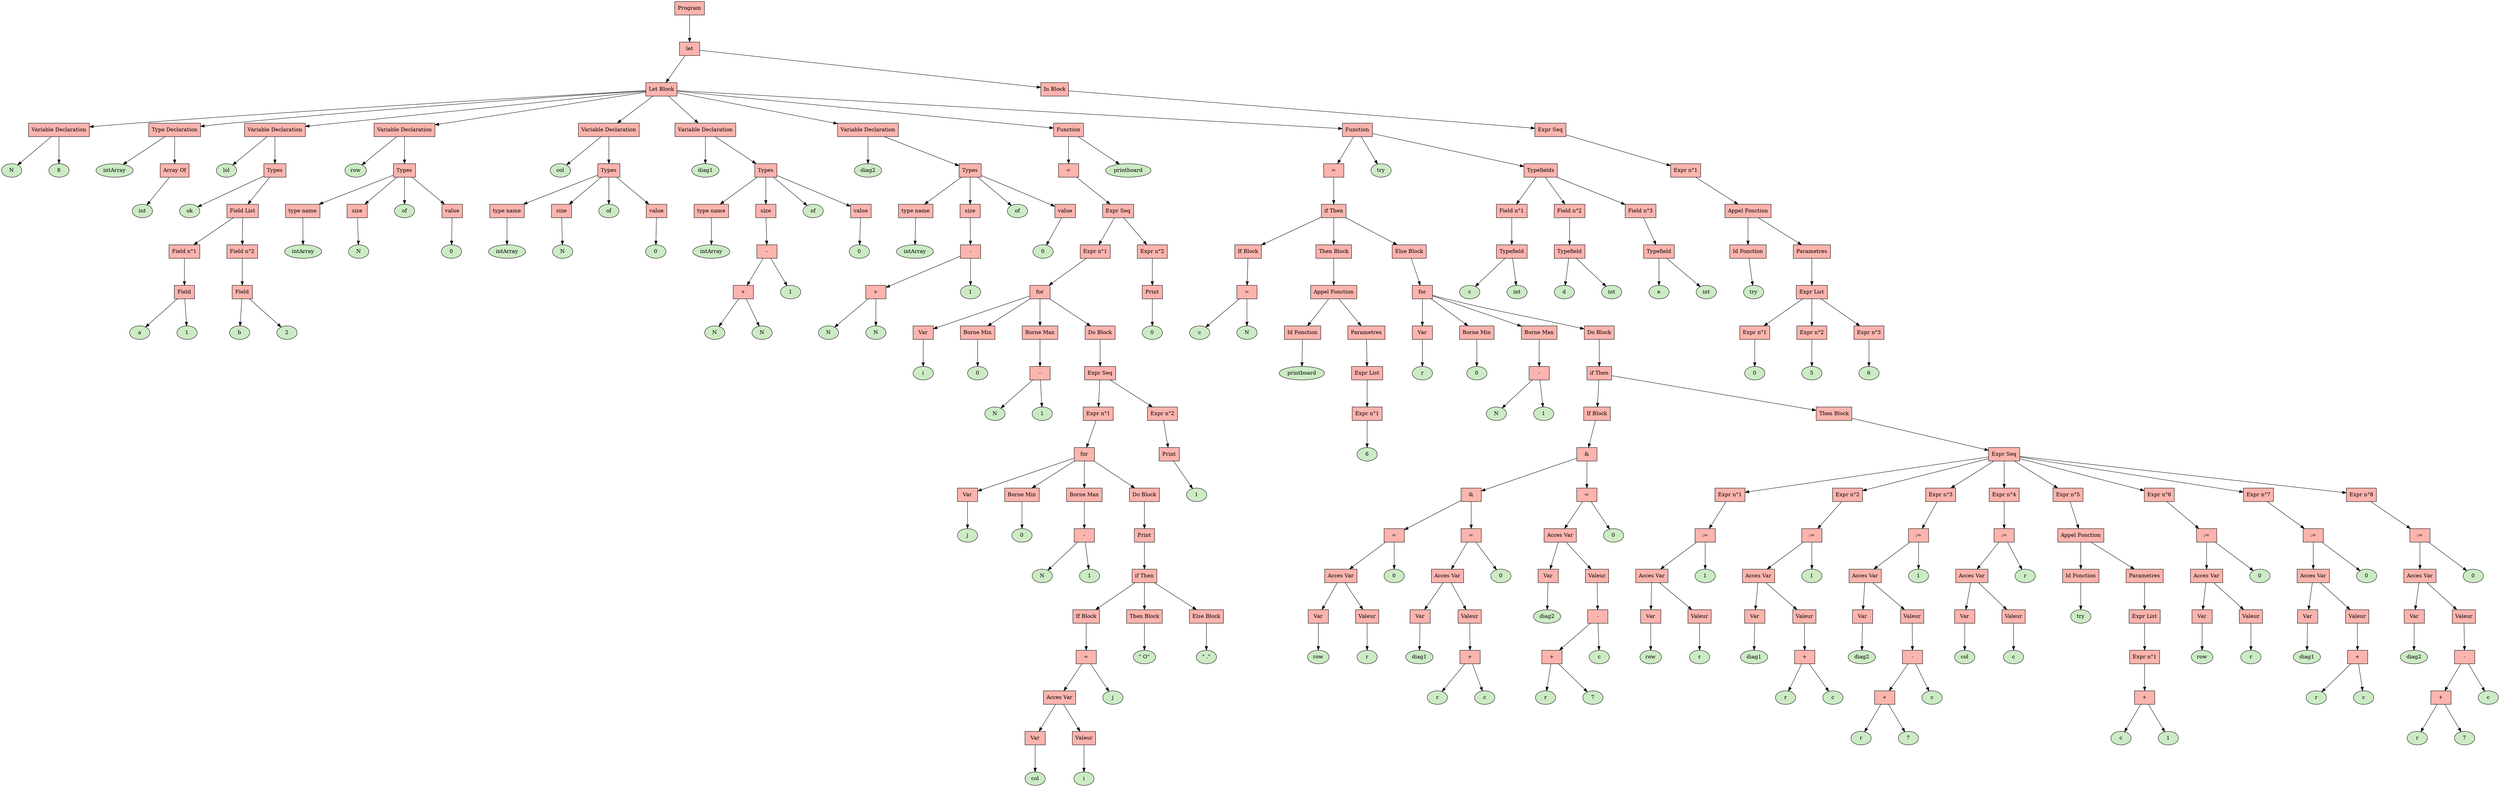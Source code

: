 digraph "ast"{

	nodesep=1;
	ranksep=1;

	N0 [label="Program", shape="box", fillcolor="#fbb4ae", style=filled];
	N1 [label="let", shape="box", fillcolor="#fbb4ae", style=filled];
	N2 [label="Let Block", shape="box", fillcolor="#fbb4ae", style=filled];
	N3 [label="Variable Declaration", shape="box", fillcolor="#fbb4ae", style=filled];
	N4 [label="N", shape="oval", fillcolor="#ccebc5", style=filled];
	N5 [label="8", shape="oval", fillcolor="#ccebc5", style=filled];
	N6 [label="Type Declaration", shape="box", fillcolor="#fbb4ae", style=filled];
	N7 [label="intArray", shape="oval", fillcolor="#ccebc5", style=filled];
	N9 [label="int", shape="oval", fillcolor="#ccebc5", style=filled];
	N8 [label="Array Of", shape="box", fillcolor="#fbb4ae", style=filled];
	N10 [label="Variable Declaration", shape="box", fillcolor="#fbb4ae", style=filled];
	N11 [label="lol", shape="oval", fillcolor="#ccebc5", style=filled];
	N12 [label="Types", shape="box", fillcolor="#fbb4ae", style=filled];
	N13 [label="ok", shape="oval", fillcolor="#ccebc5", style=filled];
	N14 [label="Field List", shape="box", fillcolor="#fbb4ae", style=filled];
	N15 [label="Field", shape="box", fillcolor="#fbb4ae", style=filled];
	N16 [label="a", shape="oval", fillcolor="#ccebc5", style=filled];
	N17 [label="1", shape="oval", fillcolor="#ccebc5", style=filled];
	N18 [label="Field n°1", shape="box", fillcolor="#fbb4ae", style=filled];
	N19 [label="Field", shape="box", fillcolor="#fbb4ae", style=filled];
	N20 [label="b", shape="oval", fillcolor="#ccebc5", style=filled];
	N21 [label="2", shape="oval", fillcolor="#ccebc5", style=filled];
	N22 [label="Field n°2", shape="box", fillcolor="#fbb4ae", style=filled];
	N23 [label="Variable Declaration", shape="box", fillcolor="#fbb4ae", style=filled];
	N24 [label="row", shape="oval", fillcolor="#ccebc5", style=filled];
	N25 [label="Types", shape="box", fillcolor="#fbb4ae", style=filled];
	N26 [label="intArray", shape="oval", fillcolor="#ccebc5", style=filled];
	N27 [label="type name", shape="box", fillcolor="#fbb4ae", style=filled];
	N30 [label="N", shape="oval", fillcolor="#ccebc5", style=filled];
	N28 [label="size", shape="box", fillcolor="#fbb4ae", style=filled];
	N31 [label="of", shape="oval", fillcolor="#ccebc5", style=filled];
	N29 [label="value", shape="box", fillcolor="#fbb4ae", style=filled];
	N32 [label="0", shape="oval", fillcolor="#ccebc5", style=filled];
	N33 [label="Variable Declaration", shape="box", fillcolor="#fbb4ae", style=filled];
	N34 [label="col", shape="oval", fillcolor="#ccebc5", style=filled];
	N35 [label="Types", shape="box", fillcolor="#fbb4ae", style=filled];
	N36 [label="intArray", shape="oval", fillcolor="#ccebc5", style=filled];
	N37 [label="type name", shape="box", fillcolor="#fbb4ae", style=filled];
	N40 [label="N", shape="oval", fillcolor="#ccebc5", style=filled];
	N38 [label="size", shape="box", fillcolor="#fbb4ae", style=filled];
	N41 [label="of", shape="oval", fillcolor="#ccebc5", style=filled];
	N39 [label="value", shape="box", fillcolor="#fbb4ae", style=filled];
	N42 [label="0", shape="oval", fillcolor="#ccebc5", style=filled];
	N43 [label="Variable Declaration", shape="box", fillcolor="#fbb4ae", style=filled];
	N44 [label="diag1", shape="oval", fillcolor="#ccebc5", style=filled];
	N45 [label="Types", shape="box", fillcolor="#fbb4ae", style=filled];
	N46 [label="intArray", shape="oval", fillcolor="#ccebc5", style=filled];
	N47 [label="type name", shape="box", fillcolor="#fbb4ae", style=filled];
	N52 [label="N", shape="oval", fillcolor="#ccebc5", style=filled];
	N53 [label="N", shape="oval", fillcolor="#ccebc5", style=filled];
	N51 [label="+", shape="box", fillcolor="#fbb4ae", style=filled];
	N54 [label="1", shape="oval", fillcolor="#ccebc5", style=filled];
	N50 [label="-", shape="box", fillcolor="#fbb4ae", style=filled];
	N48 [label="size", shape="box", fillcolor="#fbb4ae", style=filled];
	N55 [label="of", shape="oval", fillcolor="#ccebc5", style=filled];
	N49 [label="value", shape="box", fillcolor="#fbb4ae", style=filled];
	N56 [label="0", shape="oval", fillcolor="#ccebc5", style=filled];
	N57 [label="Variable Declaration", shape="box", fillcolor="#fbb4ae", style=filled];
	N58 [label="diag2", shape="oval", fillcolor="#ccebc5", style=filled];
	N59 [label="Types", shape="box", fillcolor="#fbb4ae", style=filled];
	N60 [label="intArray", shape="oval", fillcolor="#ccebc5", style=filled];
	N61 [label="type name", shape="box", fillcolor="#fbb4ae", style=filled];
	N66 [label="N", shape="oval", fillcolor="#ccebc5", style=filled];
	N67 [label="N", shape="oval", fillcolor="#ccebc5", style=filled];
	N65 [label="+", shape="box", fillcolor="#fbb4ae", style=filled];
	N68 [label="1", shape="oval", fillcolor="#ccebc5", style=filled];
	N64 [label="-", shape="box", fillcolor="#fbb4ae", style=filled];
	N62 [label="size", shape="box", fillcolor="#fbb4ae", style=filled];
	N69 [label="of", shape="oval", fillcolor="#ccebc5", style=filled];
	N63 [label="value", shape="box", fillcolor="#fbb4ae", style=filled];
	N70 [label="0", shape="oval", fillcolor="#ccebc5", style=filled];
	N71 [label="Function", shape="box", fillcolor="#fbb4ae", style=filled];
	N72 [label="=", shape="box", fillcolor="#fbb4ae", style=filled];
	N73 [label="Expr Seq", shape="box", fillcolor="#fbb4ae", style=filled];
	N80 [label="0", shape="oval", fillcolor="#ccebc5", style=filled];
	N82 [label="N", shape="oval", fillcolor="#ccebc5", style=filled];
	N83 [label="1", shape="oval", fillcolor="#ccebc5", style=filled];
	N81 [label="-", shape="box", fillcolor="#fbb4ae", style=filled];
	N84 [label="Expr Seq", shape="box", fillcolor="#fbb4ae", style=filled];
	N91 [label="0", shape="oval", fillcolor="#ccebc5", style=filled];
	N93 [label="N", shape="oval", fillcolor="#ccebc5", style=filled];
	N94 [label="1", shape="oval", fillcolor="#ccebc5", style=filled];
	N92 [label="-", shape="box", fillcolor="#fbb4ae", style=filled];
	N96 [label="if Then", shape="box", fillcolor="#fbb4ae", style=filled];
	N97 [label="If Block", shape="box", fillcolor="#fbb4ae", style=filled];
	N98 [label="Then Block", shape="box", fillcolor="#fbb4ae", style=filled];
	N100 [label="Acces Var", shape="box", fillcolor="#fbb4ae", style=filled];
	N101 [label="col", shape="oval", fillcolor="#ccebc5", style=filled];
	N102 [label="Var", shape="box", fillcolor="#fbb4ae", style=filled];
	N103 [label="Valeur", shape="box", fillcolor="#fbb4ae", style=filled];
	N104 [label="i", shape="oval", fillcolor="#ccebc5", style=filled];
	N105 [label="j", shape="oval", fillcolor="#ccebc5", style=filled];
	N99 [label="=", shape="box", fillcolor="#fbb4ae", style=filled];
	N106 [label="\" O\"", shape="oval", fillcolor="#ccebc5", style=filled];
	N107 [label="Else Block", shape="box", fillcolor="#fbb4ae", style=filled];
	N108 [label="\" .\"", shape="oval", fillcolor="#ccebc5", style=filled];
	N95 [label="Print", shape="box", fillcolor="#fbb4ae", style=filled];
	N85 [label="for", shape="box", fillcolor="#fbb4ae", style=filled];
	N90 [label="Var", shape="box", fillcolor="#fbb4ae", style=filled];
	N86 [label="j", shape="oval", fillcolor="#ccebc5", style=filled];
	N87 [label="Borne Min", shape="box", fillcolor="#fbb4ae", style=filled];
	N88 [label="Borne Max", shape="box", fillcolor="#fbb4ae", style=filled];
	N89 [label="Do Block", shape="box", fillcolor="#fbb4ae", style=filled];
	N109 [label="Expr n°1", shape="box", fillcolor="#fbb4ae", style=filled];
	N111 [label="1", shape="oval", fillcolor="#ccebc5", style=filled];
	N110 [label="Print", shape="box", fillcolor="#fbb4ae", style=filled];
	N112 [label="Expr n°2", shape="box", fillcolor="#fbb4ae", style=filled];
	N74 [label="for", shape="box", fillcolor="#fbb4ae", style=filled];
	N79 [label="Var", shape="box", fillcolor="#fbb4ae", style=filled];
	N75 [label="i", shape="oval", fillcolor="#ccebc5", style=filled];
	N76 [label="Borne Min", shape="box", fillcolor="#fbb4ae", style=filled];
	N77 [label="Borne Max", shape="box", fillcolor="#fbb4ae", style=filled];
	N78 [label="Do Block", shape="box", fillcolor="#fbb4ae", style=filled];
	N113 [label="Expr n°1", shape="box", fillcolor="#fbb4ae", style=filled];
	N115 [label="0", shape="oval", fillcolor="#ccebc5", style=filled];
	N114 [label="Print", shape="box", fillcolor="#fbb4ae", style=filled];
	N116 [label="Expr n°2", shape="box", fillcolor="#fbb4ae", style=filled];
	N117 [label="printboard", shape="oval", fillcolor="#ccebc5", style=filled];
	N118 [label="Function", shape="box", fillcolor="#fbb4ae", style=filled];
	N119 [label="=", shape="box", fillcolor="#fbb4ae", style=filled];
	N120 [label="if Then", shape="box", fillcolor="#fbb4ae", style=filled];
	N121 [label="If Block", shape="box", fillcolor="#fbb4ae", style=filled];
	N122 [label="Then Block", shape="box", fillcolor="#fbb4ae", style=filled];
	N124 [label="c", shape="oval", fillcolor="#ccebc5", style=filled];
	N125 [label="N", shape="oval", fillcolor="#ccebc5", style=filled];
	N123 [label="=", shape="box", fillcolor="#fbb4ae", style=filled];
	N126 [label="Appel Fonction", shape="box", fillcolor="#fbb4ae", style=filled];
	N127 [label="printboard", shape="oval", fillcolor="#ccebc5", style=filled];
	N128 [label="Id Fonction", shape="box", fillcolor="#fbb4ae", style=filled];
	N129 [label="Parametres", shape="box", fillcolor="#fbb4ae", style=filled];
	N130 [label="Expr List", shape="box", fillcolor="#fbb4ae", style=filled];
	N131 [label="6", shape="oval", fillcolor="#ccebc5", style=filled];
	N132 [label="Expr n°1", shape="box", fillcolor="#fbb4ae", style=filled];
	N133 [label="Else Block", shape="box", fillcolor="#fbb4ae", style=filled];
	N140 [label="0", shape="oval", fillcolor="#ccebc5", style=filled];
	N142 [label="N", shape="oval", fillcolor="#ccebc5", style=filled];
	N143 [label="1", shape="oval", fillcolor="#ccebc5", style=filled];
	N141 [label="-", shape="box", fillcolor="#fbb4ae", style=filled];
	N144 [label="if Then", shape="box", fillcolor="#fbb4ae", style=filled];
	N145 [label="If Block", shape="box", fillcolor="#fbb4ae", style=filled];
	N146 [label="Then Block", shape="box", fillcolor="#fbb4ae", style=filled];
	N150 [label="Acces Var", shape="box", fillcolor="#fbb4ae", style=filled];
	N151 [label="row", shape="oval", fillcolor="#ccebc5", style=filled];
	N152 [label="Var", shape="box", fillcolor="#fbb4ae", style=filled];
	N153 [label="Valeur", shape="box", fillcolor="#fbb4ae", style=filled];
	N154 [label="r", shape="oval", fillcolor="#ccebc5", style=filled];
	N155 [label="0", shape="oval", fillcolor="#ccebc5", style=filled];
	N149 [label="=", shape="box", fillcolor="#fbb4ae", style=filled];
	N157 [label="Acces Var", shape="box", fillcolor="#fbb4ae", style=filled];
	N158 [label="diag1", shape="oval", fillcolor="#ccebc5", style=filled];
	N159 [label="Var", shape="box", fillcolor="#fbb4ae", style=filled];
	N160 [label="Valeur", shape="box", fillcolor="#fbb4ae", style=filled];
	N162 [label="r", shape="oval", fillcolor="#ccebc5", style=filled];
	N163 [label="c", shape="oval", fillcolor="#ccebc5", style=filled];
	N161 [label="+", shape="box", fillcolor="#fbb4ae", style=filled];
	N164 [label="0", shape="oval", fillcolor="#ccebc5", style=filled];
	N156 [label="=", shape="box", fillcolor="#fbb4ae", style=filled];
	N148 [label="&", shape="box", fillcolor="#fbb4ae", style=filled];
	N166 [label="Acces Var", shape="box", fillcolor="#fbb4ae", style=filled];
	N167 [label="diag2", shape="oval", fillcolor="#ccebc5", style=filled];
	N168 [label="Var", shape="box", fillcolor="#fbb4ae", style=filled];
	N169 [label="Valeur", shape="box", fillcolor="#fbb4ae", style=filled];
	N172 [label="r", shape="oval", fillcolor="#ccebc5", style=filled];
	N173 [label="7", shape="oval", fillcolor="#ccebc5", style=filled];
	N171 [label="+", shape="box", fillcolor="#fbb4ae", style=filled];
	N174 [label="c", shape="oval", fillcolor="#ccebc5", style=filled];
	N170 [label="-", shape="box", fillcolor="#fbb4ae", style=filled];
	N175 [label="0", shape="oval", fillcolor="#ccebc5", style=filled];
	N165 [label="=", shape="box", fillcolor="#fbb4ae", style=filled];
	N147 [label="&", shape="box", fillcolor="#fbb4ae", style=filled];
	N176 [label="Expr Seq", shape="box", fillcolor="#fbb4ae", style=filled];
	N178 [label="Acces Var", shape="box", fillcolor="#fbb4ae", style=filled];
	N179 [label="row", shape="oval", fillcolor="#ccebc5", style=filled];
	N180 [label="Var", shape="box", fillcolor="#fbb4ae", style=filled];
	N181 [label="Valeur", shape="box", fillcolor="#fbb4ae", style=filled];
	N182 [label="r", shape="oval", fillcolor="#ccebc5", style=filled];
	N183 [label="1", shape="oval", fillcolor="#ccebc5", style=filled];
	N177 [label=":=", shape="box", fillcolor="#fbb4ae", style=filled];
	N184 [label="Expr n°1", shape="box", fillcolor="#fbb4ae", style=filled];
	N186 [label="Acces Var", shape="box", fillcolor="#fbb4ae", style=filled];
	N187 [label="diag1", shape="oval", fillcolor="#ccebc5", style=filled];
	N188 [label="Var", shape="box", fillcolor="#fbb4ae", style=filled];
	N189 [label="Valeur", shape="box", fillcolor="#fbb4ae", style=filled];
	N191 [label="r", shape="oval", fillcolor="#ccebc5", style=filled];
	N192 [label="c", shape="oval", fillcolor="#ccebc5", style=filled];
	N190 [label="+", shape="box", fillcolor="#fbb4ae", style=filled];
	N193 [label="1", shape="oval", fillcolor="#ccebc5", style=filled];
	N185 [label=":=", shape="box", fillcolor="#fbb4ae", style=filled];
	N194 [label="Expr n°2", shape="box", fillcolor="#fbb4ae", style=filled];
	N196 [label="Acces Var", shape="box", fillcolor="#fbb4ae", style=filled];
	N197 [label="diag2", shape="oval", fillcolor="#ccebc5", style=filled];
	N198 [label="Var", shape="box", fillcolor="#fbb4ae", style=filled];
	N199 [label="Valeur", shape="box", fillcolor="#fbb4ae", style=filled];
	N202 [label="r", shape="oval", fillcolor="#ccebc5", style=filled];
	N203 [label="7", shape="oval", fillcolor="#ccebc5", style=filled];
	N201 [label="+", shape="box", fillcolor="#fbb4ae", style=filled];
	N204 [label="c", shape="oval", fillcolor="#ccebc5", style=filled];
	N200 [label="-", shape="box", fillcolor="#fbb4ae", style=filled];
	N205 [label="1", shape="oval", fillcolor="#ccebc5", style=filled];
	N195 [label=":=", shape="box", fillcolor="#fbb4ae", style=filled];
	N206 [label="Expr n°3", shape="box", fillcolor="#fbb4ae", style=filled];
	N208 [label="Acces Var", shape="box", fillcolor="#fbb4ae", style=filled];
	N209 [label="col", shape="oval", fillcolor="#ccebc5", style=filled];
	N210 [label="Var", shape="box", fillcolor="#fbb4ae", style=filled];
	N211 [label="Valeur", shape="box", fillcolor="#fbb4ae", style=filled];
	N212 [label="c", shape="oval", fillcolor="#ccebc5", style=filled];
	N213 [label="r", shape="oval", fillcolor="#ccebc5", style=filled];
	N207 [label=":=", shape="box", fillcolor="#fbb4ae", style=filled];
	N214 [label="Expr n°4", shape="box", fillcolor="#fbb4ae", style=filled];
	N215 [label="Appel Fonction", shape="box", fillcolor="#fbb4ae", style=filled];
	N216 [label="try", shape="oval", fillcolor="#ccebc5", style=filled];
	N217 [label="Id Fonction", shape="box", fillcolor="#fbb4ae", style=filled];
	N218 [label="Parametres", shape="box", fillcolor="#fbb4ae", style=filled];
	N219 [label="Expr List", shape="box", fillcolor="#fbb4ae", style=filled];
	N221 [label="c", shape="oval", fillcolor="#ccebc5", style=filled];
	N222 [label="1", shape="oval", fillcolor="#ccebc5", style=filled];
	N220 [label="+", shape="box", fillcolor="#fbb4ae", style=filled];
	N223 [label="Expr n°1", shape="box", fillcolor="#fbb4ae", style=filled];
	N224 [label="Expr n°5", shape="box", fillcolor="#fbb4ae", style=filled];
	N226 [label="Acces Var", shape="box", fillcolor="#fbb4ae", style=filled];
	N227 [label="row", shape="oval", fillcolor="#ccebc5", style=filled];
	N228 [label="Var", shape="box", fillcolor="#fbb4ae", style=filled];
	N229 [label="Valeur", shape="box", fillcolor="#fbb4ae", style=filled];
	N230 [label="r", shape="oval", fillcolor="#ccebc5", style=filled];
	N231 [label="0", shape="oval", fillcolor="#ccebc5", style=filled];
	N225 [label=":=", shape="box", fillcolor="#fbb4ae", style=filled];
	N232 [label="Expr n°6", shape="box", fillcolor="#fbb4ae", style=filled];
	N234 [label="Acces Var", shape="box", fillcolor="#fbb4ae", style=filled];
	N235 [label="diag1", shape="oval", fillcolor="#ccebc5", style=filled];
	N236 [label="Var", shape="box", fillcolor="#fbb4ae", style=filled];
	N237 [label="Valeur", shape="box", fillcolor="#fbb4ae", style=filled];
	N239 [label="r", shape="oval", fillcolor="#ccebc5", style=filled];
	N240 [label="c", shape="oval", fillcolor="#ccebc5", style=filled];
	N238 [label="+", shape="box", fillcolor="#fbb4ae", style=filled];
	N241 [label="0", shape="oval", fillcolor="#ccebc5", style=filled];
	N233 [label=":=", shape="box", fillcolor="#fbb4ae", style=filled];
	N242 [label="Expr n°7", shape="box", fillcolor="#fbb4ae", style=filled];
	N244 [label="Acces Var", shape="box", fillcolor="#fbb4ae", style=filled];
	N245 [label="diag2", shape="oval", fillcolor="#ccebc5", style=filled];
	N246 [label="Var", shape="box", fillcolor="#fbb4ae", style=filled];
	N247 [label="Valeur", shape="box", fillcolor="#fbb4ae", style=filled];
	N250 [label="r", shape="oval", fillcolor="#ccebc5", style=filled];
	N251 [label="7", shape="oval", fillcolor="#ccebc5", style=filled];
	N249 [label="+", shape="box", fillcolor="#fbb4ae", style=filled];
	N252 [label="c", shape="oval", fillcolor="#ccebc5", style=filled];
	N248 [label="-", shape="box", fillcolor="#fbb4ae", style=filled];
	N253 [label="0", shape="oval", fillcolor="#ccebc5", style=filled];
	N243 [label=":=", shape="box", fillcolor="#fbb4ae", style=filled];
	N254 [label="Expr n°8", shape="box", fillcolor="#fbb4ae", style=filled];
	N134 [label="for", shape="box", fillcolor="#fbb4ae", style=filled];
	N139 [label="Var", shape="box", fillcolor="#fbb4ae", style=filled];
	N135 [label="r", shape="oval", fillcolor="#ccebc5", style=filled];
	N136 [label="Borne Min", shape="box", fillcolor="#fbb4ae", style=filled];
	N137 [label="Borne Max", shape="box", fillcolor="#fbb4ae", style=filled];
	N138 [label="Do Block", shape="box", fillcolor="#fbb4ae", style=filled];
	N255 [label="try", shape="oval", fillcolor="#ccebc5", style=filled];
	N256 [label="Typefields", shape="box", fillcolor="#fbb4ae", style=filled];
	N257 [label="Typefield", shape="box", fillcolor="#fbb4ae", style=filled];
	N258 [label="c", shape="oval", fillcolor="#ccebc5", style=filled];
	N259 [label="int", shape="oval", fillcolor="#ccebc5", style=filled];
	N260 [label="Field n°1", shape="box", fillcolor="#fbb4ae", style=filled];
	N261 [label="Typefield", shape="box", fillcolor="#fbb4ae", style=filled];
	N262 [label="d", shape="oval", fillcolor="#ccebc5", style=filled];
	N263 [label="int", shape="oval", fillcolor="#ccebc5", style=filled];
	N264 [label="Field n°2", shape="box", fillcolor="#fbb4ae", style=filled];
	N265 [label="Typefield", shape="box", fillcolor="#fbb4ae", style=filled];
	N266 [label="e", shape="oval", fillcolor="#ccebc5", style=filled];
	N267 [label="int", shape="oval", fillcolor="#ccebc5", style=filled];
	N268 [label="Field n°3", shape="box", fillcolor="#fbb4ae", style=filled];
	N269 [label="In Block", shape="box", fillcolor="#fbb4ae", style=filled];
	N270 [label="Expr Seq", shape="box", fillcolor="#fbb4ae", style=filled];
	N271 [label="Appel Fonction", shape="box", fillcolor="#fbb4ae", style=filled];
	N272 [label="try", shape="oval", fillcolor="#ccebc5", style=filled];
	N273 [label="Id Fonction", shape="box", fillcolor="#fbb4ae", style=filled];
	N274 [label="Parametres", shape="box", fillcolor="#fbb4ae", style=filled];
	N275 [label="Expr List", shape="box", fillcolor="#fbb4ae", style=filled];
	N276 [label="0", shape="oval", fillcolor="#ccebc5", style=filled];
	N277 [label="Expr n°1", shape="box", fillcolor="#fbb4ae", style=filled];
	N278 [label="5", shape="oval", fillcolor="#ccebc5", style=filled];
	N279 [label="Expr n°2", shape="box", fillcolor="#fbb4ae", style=filled];
	N280 [label="6", shape="oval", fillcolor="#ccebc5", style=filled];
	N281 [label="Expr n°3", shape="box", fillcolor="#fbb4ae", style=filled];
	N282 [label="Expr n°1", shape="box", fillcolor="#fbb4ae", style=filled];

	N1 -> N2; 
	N3 -> N4; 
	N3 -> N5; 
	N2 -> N3; 
	N6 -> N7; 
	N8 -> N9; 
	N6 -> N8; 
	N2 -> N6; 
	N10 -> N11; 
	N12 -> N13; 
	N15 -> N16; 
	N15 -> N17; 
	N14 -> N18; 
	N18 -> N15; 
	N19 -> N20; 
	N19 -> N21; 
	N14 -> N22; 
	N22 -> N19; 
	N12 -> N14; 
	N10 -> N12; 
	N2 -> N10; 
	N23 -> N24; 
	N25 -> N27; 
	N27 -> N26; 
	N25 -> N28; 
	N28 -> N30; 
	N25 -> N31; 
	N25 -> N29; 
	N29 -> N32; 
	N23 -> N25; 
	N2 -> N23; 
	N33 -> N34; 
	N35 -> N37; 
	N37 -> N36; 
	N35 -> N38; 
	N38 -> N40; 
	N35 -> N41; 
	N35 -> N39; 
	N39 -> N42; 
	N33 -> N35; 
	N2 -> N33; 
	N43 -> N44; 
	N45 -> N47; 
	N47 -> N46; 
	N51 -> N52; 
	N51 -> N53; 
	N50 -> N51; 
	N50 -> N54; 
	N45 -> N48; 
	N48 -> N50; 
	N45 -> N55; 
	N45 -> N49; 
	N49 -> N56; 
	N43 -> N45; 
	N2 -> N43; 
	N57 -> N58; 
	N59 -> N61; 
	N61 -> N60; 
	N65 -> N66; 
	N65 -> N67; 
	N64 -> N65; 
	N64 -> N68; 
	N59 -> N62; 
	N62 -> N64; 
	N59 -> N69; 
	N59 -> N63; 
	N63 -> N70; 
	N57 -> N59; 
	N2 -> N57; 
	N81 -> N82; 
	N81 -> N83; 
	N92 -> N93; 
	N92 -> N94; 
	N100 -> N102; 
	N102 -> N101; 
	N100 -> N103; 
	N103 -> N104; 
	N99 -> N100; 
	N99 -> N105; 
	N96 -> N97; 
	N96 -> N98; 
	N97 -> N99; 
	N98 -> N106; 
	N96 -> N107; 
	N107 -> N108; 
	N95 -> N96; 
	N85 -> N90; 
	N90 -> N86; 
	N85 -> N87; 
	N87 -> N91; 
	N85 -> N88; 
	N88 -> N92; 
	N85 -> N89; 
	N89 -> N95; 
	N84 -> N109; 
	N109 -> N85; 
	N110 -> N111; 
	N84 -> N112; 
	N112 -> N110; 
	N74 -> N79; 
	N79 -> N75; 
	N74 -> N76; 
	N76 -> N80; 
	N74 -> N77; 
	N77 -> N81; 
	N74 -> N78; 
	N78 -> N84; 
	N73 -> N113; 
	N113 -> N74; 
	N114 -> N115; 
	N73 -> N116; 
	N116 -> N114; 
	N72 -> N73; 
	N71 -> N117; 
	N71 -> N72; 
	N2 -> N71; 
	N123 -> N124; 
	N123 -> N125; 
	N126 -> N128; 
	N128 -> N127; 
	N126 -> N129; 
	N130 -> N132; 
	N132 -> N131; 
	N129 -> N130; 
	N120 -> N121; 
	N120 -> N122; 
	N121 -> N123; 
	N122 -> N126; 
	N141 -> N142; 
	N141 -> N143; 
	N150 -> N152; 
	N152 -> N151; 
	N150 -> N153; 
	N153 -> N154; 
	N149 -> N150; 
	N149 -> N155; 
	N157 -> N159; 
	N159 -> N158; 
	N157 -> N160; 
	N161 -> N162; 
	N161 -> N163; 
	N160 -> N161; 
	N156 -> N157; 
	N156 -> N164; 
	N148 -> N149; 
	N148 -> N156; 
	N166 -> N168; 
	N168 -> N167; 
	N166 -> N169; 
	N171 -> N172; 
	N171 -> N173; 
	N170 -> N171; 
	N170 -> N174; 
	N169 -> N170; 
	N165 -> N166; 
	N165 -> N175; 
	N147 -> N148; 
	N147 -> N165; 
	N178 -> N180; 
	N180 -> N179; 
	N178 -> N181; 
	N181 -> N182; 
	N177 -> N178; 
	N177 -> N183; 
	N176 -> N184; 
	N184 -> N177; 
	N186 -> N188; 
	N188 -> N187; 
	N186 -> N189; 
	N190 -> N191; 
	N190 -> N192; 
	N189 -> N190; 
	N185 -> N186; 
	N185 -> N193; 
	N176 -> N194; 
	N194 -> N185; 
	N196 -> N198; 
	N198 -> N197; 
	N196 -> N199; 
	N201 -> N202; 
	N201 -> N203; 
	N200 -> N201; 
	N200 -> N204; 
	N199 -> N200; 
	N195 -> N196; 
	N195 -> N205; 
	N176 -> N206; 
	N206 -> N195; 
	N208 -> N210; 
	N210 -> N209; 
	N208 -> N211; 
	N211 -> N212; 
	N207 -> N208; 
	N207 -> N213; 
	N176 -> N214; 
	N214 -> N207; 
	N215 -> N217; 
	N217 -> N216; 
	N215 -> N218; 
	N220 -> N221; 
	N220 -> N222; 
	N219 -> N223; 
	N223 -> N220; 
	N218 -> N219; 
	N176 -> N224; 
	N224 -> N215; 
	N226 -> N228; 
	N228 -> N227; 
	N226 -> N229; 
	N229 -> N230; 
	N225 -> N226; 
	N225 -> N231; 
	N176 -> N232; 
	N232 -> N225; 
	N234 -> N236; 
	N236 -> N235; 
	N234 -> N237; 
	N238 -> N239; 
	N238 -> N240; 
	N237 -> N238; 
	N233 -> N234; 
	N233 -> N241; 
	N176 -> N242; 
	N242 -> N233; 
	N244 -> N246; 
	N246 -> N245; 
	N244 -> N247; 
	N249 -> N250; 
	N249 -> N251; 
	N248 -> N249; 
	N248 -> N252; 
	N247 -> N248; 
	N243 -> N244; 
	N243 -> N253; 
	N176 -> N254; 
	N254 -> N243; 
	N144 -> N145; 
	N144 -> N146; 
	N145 -> N147; 
	N146 -> N176; 
	N134 -> N139; 
	N139 -> N135; 
	N134 -> N136; 
	N136 -> N140; 
	N134 -> N137; 
	N137 -> N141; 
	N134 -> N138; 
	N138 -> N144; 
	N120 -> N133; 
	N133 -> N134; 
	N119 -> N120; 
	N118 -> N255; 
	N257 -> N258; 
	N257 -> N259; 
	N256 -> N260; 
	N260 -> N257; 
	N261 -> N262; 
	N261 -> N263; 
	N256 -> N264; 
	N264 -> N261; 
	N265 -> N266; 
	N265 -> N267; 
	N256 -> N268; 
	N268 -> N265; 
	N118 -> N256; 
	N118 -> N119; 
	N2 -> N118; 
	N1 -> N269; 
	N271 -> N273; 
	N273 -> N272; 
	N271 -> N274; 
	N275 -> N277; 
	N277 -> N276; 
	N275 -> N279; 
	N279 -> N278; 
	N275 -> N281; 
	N281 -> N280; 
	N274 -> N275; 
	N270 -> N282; 
	N282 -> N271; 
	N269 -> N270; 
	N0 -> N1; 
}